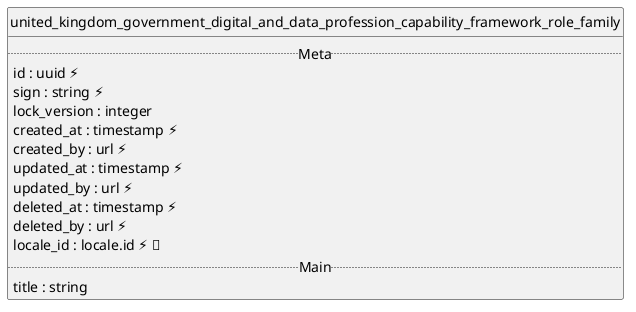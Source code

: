 @startuml uml
skinparam monochrome true
skinparam linetype ortho
hide circle

entity united_kingdom_government_digital_and_data_profession_capability_framework_role_family {
  .. Meta ..
  id : uuid ⚡
  sign : string ⚡
  lock_version : integer
  created_at : timestamp ⚡
  created_by : url ⚡
  updated_at : timestamp ⚡
  updated_by : url ⚡
  deleted_at : timestamp ⚡
  deleted_by : url ⚡
  locale_id : locale.id ⚡ 🔑
  .. Main ..
  title : string
}

@enduml
